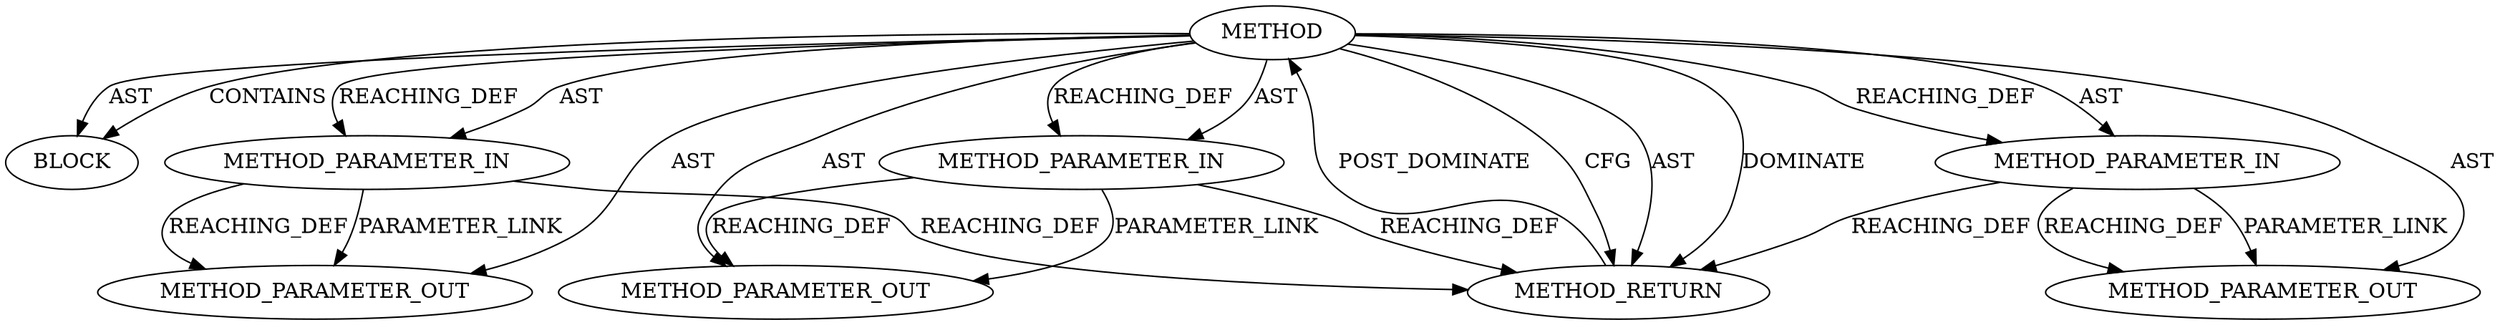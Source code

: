 digraph {
  25460 [label=BLOCK ORDER=1 ARGUMENT_INDEX=1 CODE="<empty>" TYPE_FULL_NAME="ANY"]
  25457 [label=METHOD_PARAMETER_IN ORDER=1 CODE="p1" IS_VARIADIC=false TYPE_FULL_NAME="ANY" EVALUATION_STRATEGY="BY_VALUE" INDEX=1 NAME="p1"]
  27190 [label=METHOD_PARAMETER_OUT ORDER=1 CODE="p1" IS_VARIADIC=false TYPE_FULL_NAME="ANY" EVALUATION_STRATEGY="BY_VALUE" INDEX=1 NAME="p1"]
  25456 [label=METHOD AST_PARENT_TYPE="NAMESPACE_BLOCK" AST_PARENT_FULL_NAME="<global>" ORDER=0 CODE="<empty>" FULL_NAME="<operator>.conditional" IS_EXTERNAL=true FILENAME="<empty>" SIGNATURE="" NAME="<operator>.conditional"]
  25459 [label=METHOD_PARAMETER_IN ORDER=3 CODE="p3" IS_VARIADIC=false TYPE_FULL_NAME="ANY" EVALUATION_STRATEGY="BY_VALUE" INDEX=3 NAME="p3"]
  25461 [label=METHOD_RETURN ORDER=2 CODE="RET" TYPE_FULL_NAME="ANY" EVALUATION_STRATEGY="BY_VALUE"]
  25458 [label=METHOD_PARAMETER_IN ORDER=2 CODE="p2" IS_VARIADIC=false TYPE_FULL_NAME="ANY" EVALUATION_STRATEGY="BY_VALUE" INDEX=2 NAME="p2"]
  27191 [label=METHOD_PARAMETER_OUT ORDER=2 CODE="p2" IS_VARIADIC=false TYPE_FULL_NAME="ANY" EVALUATION_STRATEGY="BY_VALUE" INDEX=2 NAME="p2"]
  27192 [label=METHOD_PARAMETER_OUT ORDER=3 CODE="p3" IS_VARIADIC=false TYPE_FULL_NAME="ANY" EVALUATION_STRATEGY="BY_VALUE" INDEX=3 NAME="p3"]
  25456 -> 25459 [label=AST ]
  25456 -> 27192 [label=AST ]
  25456 -> 27190 [label=AST ]
  25456 -> 25458 [label=AST ]
  25458 -> 27191 [label=PARAMETER_LINK ]
  25457 -> 25461 [label=REACHING_DEF VARIABLE="p1"]
  25459 -> 25461 [label=REACHING_DEF VARIABLE="p3"]
  25456 -> 25461 [label=DOMINATE ]
  25459 -> 27192 [label=REACHING_DEF VARIABLE="p3"]
  25457 -> 27190 [label=REACHING_DEF VARIABLE="p1"]
  25456 -> 25458 [label=REACHING_DEF VARIABLE=""]
  25456 -> 25457 [label=AST ]
  25456 -> 27191 [label=AST ]
  25456 -> 25461 [label=CFG ]
  25456 -> 25461 [label=AST ]
  25461 -> 25456 [label=POST_DOMINATE ]
  25457 -> 27190 [label=PARAMETER_LINK ]
  25459 -> 27192 [label=PARAMETER_LINK ]
  25456 -> 25457 [label=REACHING_DEF VARIABLE=""]
  25458 -> 27191 [label=REACHING_DEF VARIABLE="p2"]
  25456 -> 25459 [label=REACHING_DEF VARIABLE=""]
  25456 -> 25460 [label=CONTAINS ]
  25456 -> 25460 [label=AST ]
  25458 -> 25461 [label=REACHING_DEF VARIABLE="p2"]
}
